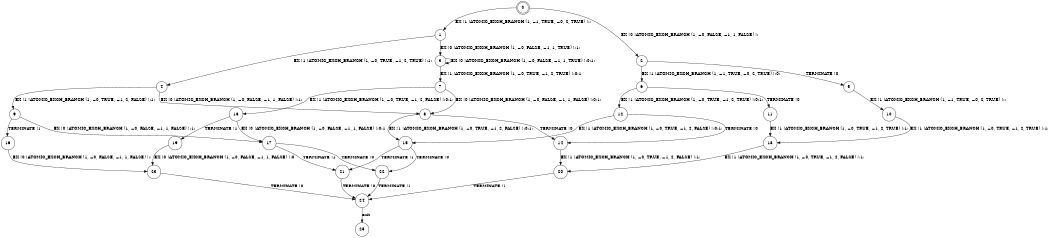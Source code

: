 digraph BCG {
size = "7, 10.5";
center = TRUE;
node [shape = circle];
0 [peripheries = 2];
0 -> 1 [label = "EX !1 !ATOMIC_EXCH_BRANCH (1, +1, TRUE, +0, 2, TRUE) !::"];
0 -> 2 [label = "EX !0 !ATOMIC_EXCH_BRANCH (1, +0, FALSE, +1, 1, FALSE) !::"];
1 -> 3 [label = "EX !0 !ATOMIC_EXCH_BRANCH (1, +0, FALSE, +1, 1, TRUE) !:1:"];
1 -> 4 [label = "EX !1 !ATOMIC_EXCH_BRANCH (1, +0, TRUE, +1, 2, TRUE) !:1:"];
2 -> 5 [label = "TERMINATE !0"];
2 -> 6 [label = "EX !1 !ATOMIC_EXCH_BRANCH (1, +1, TRUE, +0, 2, TRUE) !:0:"];
3 -> 7 [label = "EX !1 !ATOMIC_EXCH_BRANCH (1, +0, TRUE, +1, 2, TRUE) !:0:1:"];
3 -> 3 [label = "EX !0 !ATOMIC_EXCH_BRANCH (1, +0, FALSE, +1, 1, TRUE) !:0:1:"];
4 -> 8 [label = "EX !0 !ATOMIC_EXCH_BRANCH (1, +0, FALSE, +1, 1, FALSE) !:1:"];
4 -> 9 [label = "EX !1 !ATOMIC_EXCH_BRANCH (1, +0, TRUE, +1, 2, FALSE) !:1:"];
5 -> 10 [label = "EX !1 !ATOMIC_EXCH_BRANCH (1, +1, TRUE, +0, 2, TRUE) !::"];
6 -> 11 [label = "TERMINATE !0"];
6 -> 12 [label = "EX !1 !ATOMIC_EXCH_BRANCH (1, +0, TRUE, +1, 2, TRUE) !:0:1:"];
7 -> 13 [label = "EX !1 !ATOMIC_EXCH_BRANCH (1, +0, TRUE, +1, 2, FALSE) !:0:1:"];
7 -> 8 [label = "EX !0 !ATOMIC_EXCH_BRANCH (1, +0, FALSE, +1, 1, FALSE) !:0:1:"];
8 -> 14 [label = "TERMINATE !0"];
8 -> 15 [label = "EX !1 !ATOMIC_EXCH_BRANCH (1, +0, TRUE, +1, 2, FALSE) !:0:1:"];
9 -> 16 [label = "TERMINATE !1"];
9 -> 17 [label = "EX !0 !ATOMIC_EXCH_BRANCH (1, +0, FALSE, +1, 1, FALSE) !:1:"];
10 -> 18 [label = "EX !1 !ATOMIC_EXCH_BRANCH (1, +0, TRUE, +1, 2, TRUE) !:1:"];
11 -> 18 [label = "EX !1 !ATOMIC_EXCH_BRANCH (1, +0, TRUE, +1, 2, TRUE) !:1:"];
12 -> 14 [label = "TERMINATE !0"];
12 -> 15 [label = "EX !1 !ATOMIC_EXCH_BRANCH (1, +0, TRUE, +1, 2, FALSE) !:0:1:"];
13 -> 19 [label = "TERMINATE !1"];
13 -> 17 [label = "EX !0 !ATOMIC_EXCH_BRANCH (1, +0, FALSE, +1, 1, FALSE) !:0:1:"];
14 -> 20 [label = "EX !1 !ATOMIC_EXCH_BRANCH (1, +0, TRUE, +1, 2, FALSE) !:1:"];
15 -> 21 [label = "TERMINATE !1"];
15 -> 22 [label = "TERMINATE !0"];
16 -> 23 [label = "EX !0 !ATOMIC_EXCH_BRANCH (1, +0, FALSE, +1, 1, FALSE) !::"];
17 -> 21 [label = "TERMINATE !1"];
17 -> 22 [label = "TERMINATE !0"];
18 -> 20 [label = "EX !1 !ATOMIC_EXCH_BRANCH (1, +0, TRUE, +1, 2, FALSE) !:1:"];
19 -> 23 [label = "EX !0 !ATOMIC_EXCH_BRANCH (1, +0, FALSE, +1, 1, FALSE) !:0:"];
20 -> 24 [label = "TERMINATE !1"];
21 -> 24 [label = "TERMINATE !0"];
22 -> 24 [label = "TERMINATE !1"];
23 -> 24 [label = "TERMINATE !0"];
24 -> 25 [label = "exit"];
}
